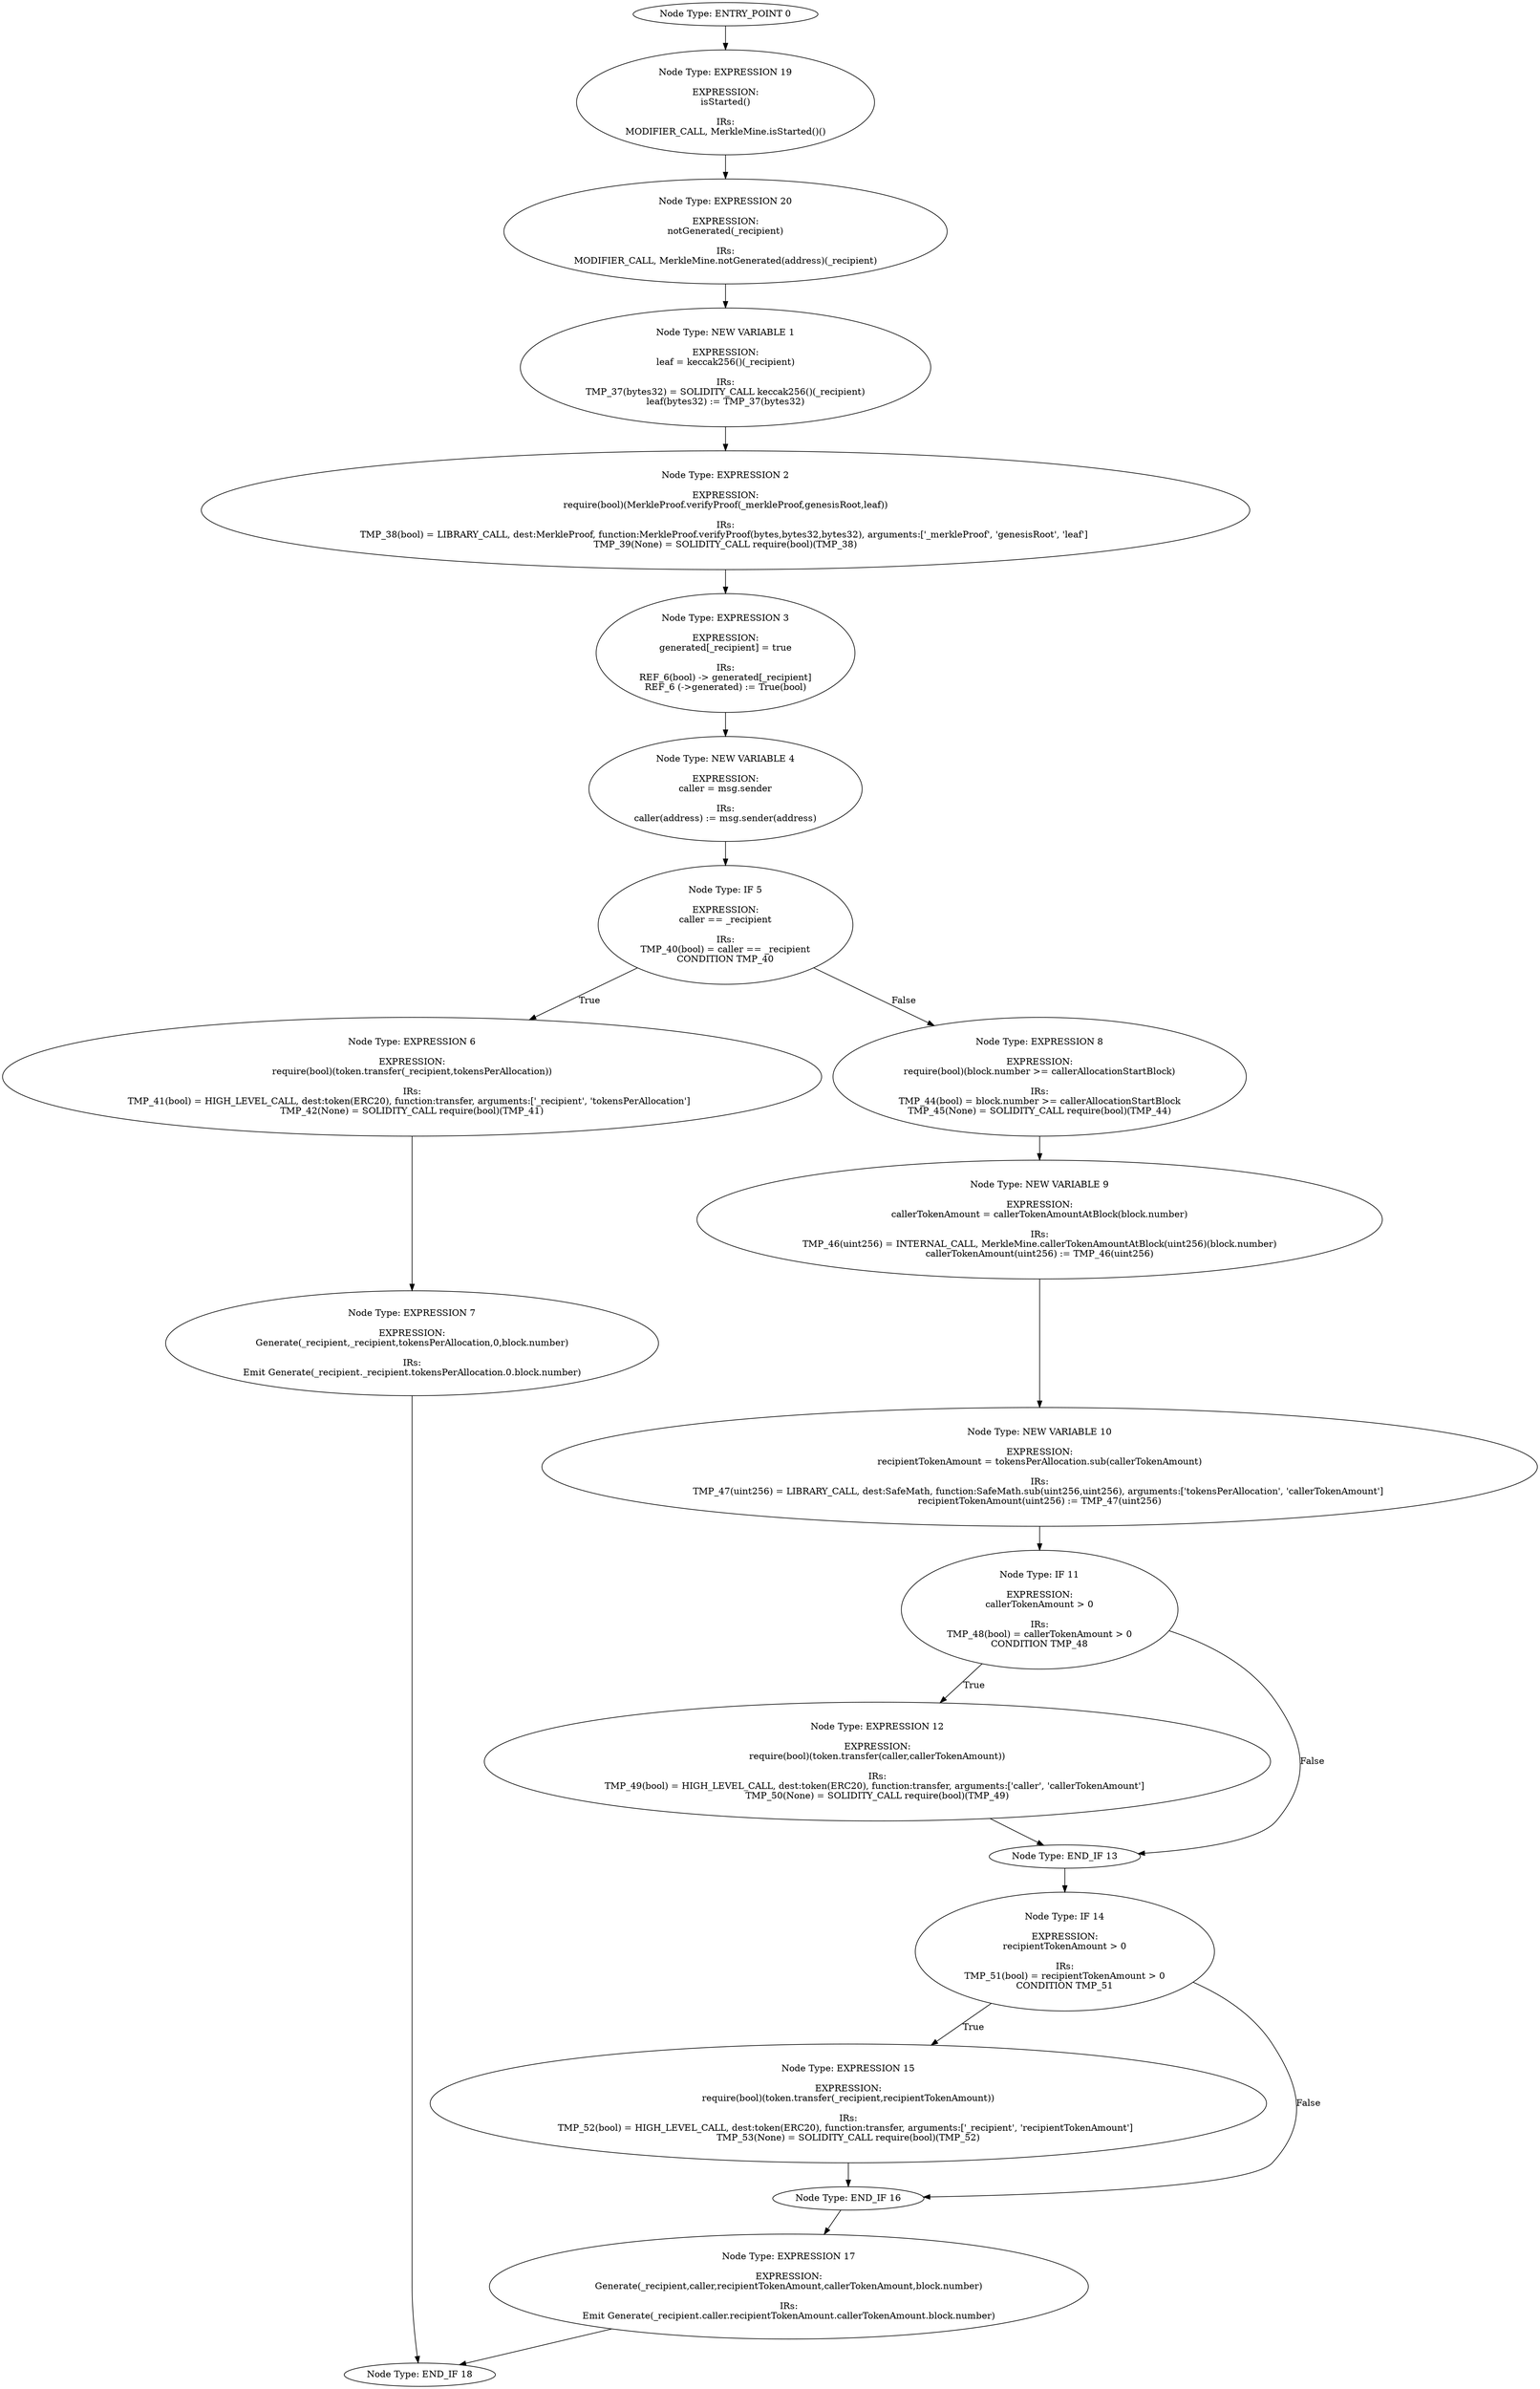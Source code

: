 digraph{
0[label="Node Type: ENTRY_POINT 0
"];
0->19;
1[label="Node Type: NEW VARIABLE 1

EXPRESSION:
leaf = keccak256()(_recipient)

IRs:
TMP_37(bytes32) = SOLIDITY_CALL keccak256()(_recipient)
leaf(bytes32) := TMP_37(bytes32)"];
1->2;
2[label="Node Type: EXPRESSION 2

EXPRESSION:
require(bool)(MerkleProof.verifyProof(_merkleProof,genesisRoot,leaf))

IRs:
TMP_38(bool) = LIBRARY_CALL, dest:MerkleProof, function:MerkleProof.verifyProof(bytes,bytes32,bytes32), arguments:['_merkleProof', 'genesisRoot', 'leaf'] 
TMP_39(None) = SOLIDITY_CALL require(bool)(TMP_38)"];
2->3;
3[label="Node Type: EXPRESSION 3

EXPRESSION:
generated[_recipient] = true

IRs:
REF_6(bool) -> generated[_recipient]
REF_6 (->generated) := True(bool)"];
3->4;
4[label="Node Type: NEW VARIABLE 4

EXPRESSION:
caller = msg.sender

IRs:
caller(address) := msg.sender(address)"];
4->5;
5[label="Node Type: IF 5

EXPRESSION:
caller == _recipient

IRs:
TMP_40(bool) = caller == _recipient
CONDITION TMP_40"];
5->6[label="True"];
5->8[label="False"];
6[label="Node Type: EXPRESSION 6

EXPRESSION:
require(bool)(token.transfer(_recipient,tokensPerAllocation))

IRs:
TMP_41(bool) = HIGH_LEVEL_CALL, dest:token(ERC20), function:transfer, arguments:['_recipient', 'tokensPerAllocation']  
TMP_42(None) = SOLIDITY_CALL require(bool)(TMP_41)"];
6->7;
7[label="Node Type: EXPRESSION 7

EXPRESSION:
Generate(_recipient,_recipient,tokensPerAllocation,0,block.number)

IRs:
Emit Generate(_recipient._recipient.tokensPerAllocation.0.block.number)"];
7->18;
8[label="Node Type: EXPRESSION 8

EXPRESSION:
require(bool)(block.number >= callerAllocationStartBlock)

IRs:
TMP_44(bool) = block.number >= callerAllocationStartBlock
TMP_45(None) = SOLIDITY_CALL require(bool)(TMP_44)"];
8->9;
9[label="Node Type: NEW VARIABLE 9

EXPRESSION:
callerTokenAmount = callerTokenAmountAtBlock(block.number)

IRs:
TMP_46(uint256) = INTERNAL_CALL, MerkleMine.callerTokenAmountAtBlock(uint256)(block.number)
callerTokenAmount(uint256) := TMP_46(uint256)"];
9->10;
10[label="Node Type: NEW VARIABLE 10

EXPRESSION:
recipientTokenAmount = tokensPerAllocation.sub(callerTokenAmount)

IRs:
TMP_47(uint256) = LIBRARY_CALL, dest:SafeMath, function:SafeMath.sub(uint256,uint256), arguments:['tokensPerAllocation', 'callerTokenAmount'] 
recipientTokenAmount(uint256) := TMP_47(uint256)"];
10->11;
11[label="Node Type: IF 11

EXPRESSION:
callerTokenAmount > 0

IRs:
TMP_48(bool) = callerTokenAmount > 0
CONDITION TMP_48"];
11->12[label="True"];
11->13[label="False"];
12[label="Node Type: EXPRESSION 12

EXPRESSION:
require(bool)(token.transfer(caller,callerTokenAmount))

IRs:
TMP_49(bool) = HIGH_LEVEL_CALL, dest:token(ERC20), function:transfer, arguments:['caller', 'callerTokenAmount']  
TMP_50(None) = SOLIDITY_CALL require(bool)(TMP_49)"];
12->13;
13[label="Node Type: END_IF 13
"];
13->14;
14[label="Node Type: IF 14

EXPRESSION:
recipientTokenAmount > 0

IRs:
TMP_51(bool) = recipientTokenAmount > 0
CONDITION TMP_51"];
14->15[label="True"];
14->16[label="False"];
15[label="Node Type: EXPRESSION 15

EXPRESSION:
require(bool)(token.transfer(_recipient,recipientTokenAmount))

IRs:
TMP_52(bool) = HIGH_LEVEL_CALL, dest:token(ERC20), function:transfer, arguments:['_recipient', 'recipientTokenAmount']  
TMP_53(None) = SOLIDITY_CALL require(bool)(TMP_52)"];
15->16;
16[label="Node Type: END_IF 16
"];
16->17;
17[label="Node Type: EXPRESSION 17

EXPRESSION:
Generate(_recipient,caller,recipientTokenAmount,callerTokenAmount,block.number)

IRs:
Emit Generate(_recipient.caller.recipientTokenAmount.callerTokenAmount.block.number)"];
17->18;
18[label="Node Type: END_IF 18
"];
19[label="Node Type: EXPRESSION 19

EXPRESSION:
isStarted()

IRs:
MODIFIER_CALL, MerkleMine.isStarted()()"];
19->20;
20[label="Node Type: EXPRESSION 20

EXPRESSION:
notGenerated(_recipient)

IRs:
MODIFIER_CALL, MerkleMine.notGenerated(address)(_recipient)"];
20->1;
}
